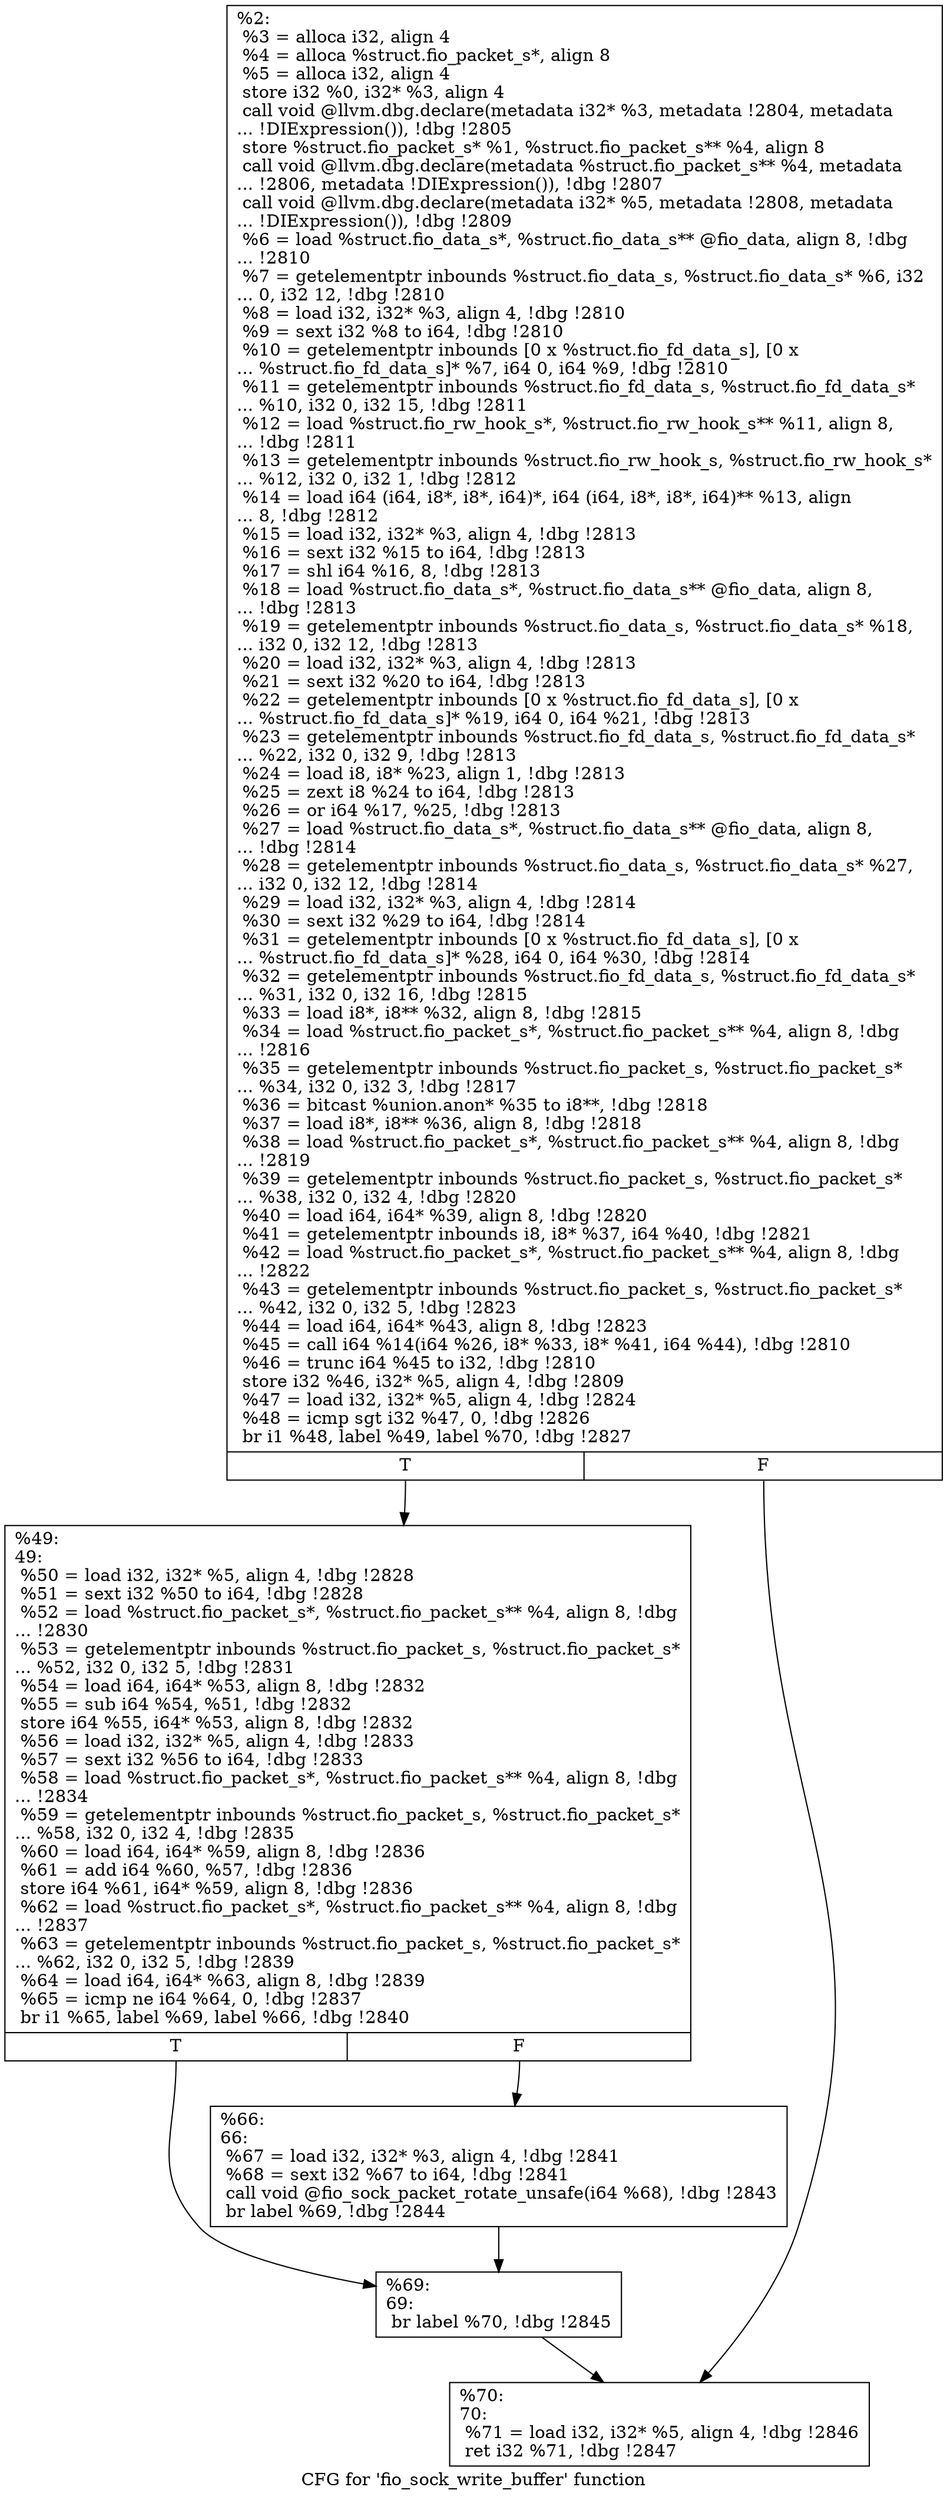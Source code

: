 digraph "CFG for 'fio_sock_write_buffer' function" {
	label="CFG for 'fio_sock_write_buffer' function";

	Node0x5568514c8b00 [shape=record,label="{%2:\l  %3 = alloca i32, align 4\l  %4 = alloca %struct.fio_packet_s*, align 8\l  %5 = alloca i32, align 4\l  store i32 %0, i32* %3, align 4\l  call void @llvm.dbg.declare(metadata i32* %3, metadata !2804, metadata\l... !DIExpression()), !dbg !2805\l  store %struct.fio_packet_s* %1, %struct.fio_packet_s** %4, align 8\l  call void @llvm.dbg.declare(metadata %struct.fio_packet_s** %4, metadata\l... !2806, metadata !DIExpression()), !dbg !2807\l  call void @llvm.dbg.declare(metadata i32* %5, metadata !2808, metadata\l... !DIExpression()), !dbg !2809\l  %6 = load %struct.fio_data_s*, %struct.fio_data_s** @fio_data, align 8, !dbg\l... !2810\l  %7 = getelementptr inbounds %struct.fio_data_s, %struct.fio_data_s* %6, i32\l... 0, i32 12, !dbg !2810\l  %8 = load i32, i32* %3, align 4, !dbg !2810\l  %9 = sext i32 %8 to i64, !dbg !2810\l  %10 = getelementptr inbounds [0 x %struct.fio_fd_data_s], [0 x\l... %struct.fio_fd_data_s]* %7, i64 0, i64 %9, !dbg !2810\l  %11 = getelementptr inbounds %struct.fio_fd_data_s, %struct.fio_fd_data_s*\l... %10, i32 0, i32 15, !dbg !2811\l  %12 = load %struct.fio_rw_hook_s*, %struct.fio_rw_hook_s** %11, align 8,\l... !dbg !2811\l  %13 = getelementptr inbounds %struct.fio_rw_hook_s, %struct.fio_rw_hook_s*\l... %12, i32 0, i32 1, !dbg !2812\l  %14 = load i64 (i64, i8*, i8*, i64)*, i64 (i64, i8*, i8*, i64)** %13, align\l... 8, !dbg !2812\l  %15 = load i32, i32* %3, align 4, !dbg !2813\l  %16 = sext i32 %15 to i64, !dbg !2813\l  %17 = shl i64 %16, 8, !dbg !2813\l  %18 = load %struct.fio_data_s*, %struct.fio_data_s** @fio_data, align 8,\l... !dbg !2813\l  %19 = getelementptr inbounds %struct.fio_data_s, %struct.fio_data_s* %18,\l... i32 0, i32 12, !dbg !2813\l  %20 = load i32, i32* %3, align 4, !dbg !2813\l  %21 = sext i32 %20 to i64, !dbg !2813\l  %22 = getelementptr inbounds [0 x %struct.fio_fd_data_s], [0 x\l... %struct.fio_fd_data_s]* %19, i64 0, i64 %21, !dbg !2813\l  %23 = getelementptr inbounds %struct.fio_fd_data_s, %struct.fio_fd_data_s*\l... %22, i32 0, i32 9, !dbg !2813\l  %24 = load i8, i8* %23, align 1, !dbg !2813\l  %25 = zext i8 %24 to i64, !dbg !2813\l  %26 = or i64 %17, %25, !dbg !2813\l  %27 = load %struct.fio_data_s*, %struct.fio_data_s** @fio_data, align 8,\l... !dbg !2814\l  %28 = getelementptr inbounds %struct.fio_data_s, %struct.fio_data_s* %27,\l... i32 0, i32 12, !dbg !2814\l  %29 = load i32, i32* %3, align 4, !dbg !2814\l  %30 = sext i32 %29 to i64, !dbg !2814\l  %31 = getelementptr inbounds [0 x %struct.fio_fd_data_s], [0 x\l... %struct.fio_fd_data_s]* %28, i64 0, i64 %30, !dbg !2814\l  %32 = getelementptr inbounds %struct.fio_fd_data_s, %struct.fio_fd_data_s*\l... %31, i32 0, i32 16, !dbg !2815\l  %33 = load i8*, i8** %32, align 8, !dbg !2815\l  %34 = load %struct.fio_packet_s*, %struct.fio_packet_s** %4, align 8, !dbg\l... !2816\l  %35 = getelementptr inbounds %struct.fio_packet_s, %struct.fio_packet_s*\l... %34, i32 0, i32 3, !dbg !2817\l  %36 = bitcast %union.anon* %35 to i8**, !dbg !2818\l  %37 = load i8*, i8** %36, align 8, !dbg !2818\l  %38 = load %struct.fio_packet_s*, %struct.fio_packet_s** %4, align 8, !dbg\l... !2819\l  %39 = getelementptr inbounds %struct.fio_packet_s, %struct.fio_packet_s*\l... %38, i32 0, i32 4, !dbg !2820\l  %40 = load i64, i64* %39, align 8, !dbg !2820\l  %41 = getelementptr inbounds i8, i8* %37, i64 %40, !dbg !2821\l  %42 = load %struct.fio_packet_s*, %struct.fio_packet_s** %4, align 8, !dbg\l... !2822\l  %43 = getelementptr inbounds %struct.fio_packet_s, %struct.fio_packet_s*\l... %42, i32 0, i32 5, !dbg !2823\l  %44 = load i64, i64* %43, align 8, !dbg !2823\l  %45 = call i64 %14(i64 %26, i8* %33, i8* %41, i64 %44), !dbg !2810\l  %46 = trunc i64 %45 to i32, !dbg !2810\l  store i32 %46, i32* %5, align 4, !dbg !2809\l  %47 = load i32, i32* %5, align 4, !dbg !2824\l  %48 = icmp sgt i32 %47, 0, !dbg !2826\l  br i1 %48, label %49, label %70, !dbg !2827\l|{<s0>T|<s1>F}}"];
	Node0x5568514c8b00:s0 -> Node0x5568514c9170;
	Node0x5568514c8b00:s1 -> Node0x5568514c9260;
	Node0x5568514c9170 [shape=record,label="{%49:\l49:                                               \l  %50 = load i32, i32* %5, align 4, !dbg !2828\l  %51 = sext i32 %50 to i64, !dbg !2828\l  %52 = load %struct.fio_packet_s*, %struct.fio_packet_s** %4, align 8, !dbg\l... !2830\l  %53 = getelementptr inbounds %struct.fio_packet_s, %struct.fio_packet_s*\l... %52, i32 0, i32 5, !dbg !2831\l  %54 = load i64, i64* %53, align 8, !dbg !2832\l  %55 = sub i64 %54, %51, !dbg !2832\l  store i64 %55, i64* %53, align 8, !dbg !2832\l  %56 = load i32, i32* %5, align 4, !dbg !2833\l  %57 = sext i32 %56 to i64, !dbg !2833\l  %58 = load %struct.fio_packet_s*, %struct.fio_packet_s** %4, align 8, !dbg\l... !2834\l  %59 = getelementptr inbounds %struct.fio_packet_s, %struct.fio_packet_s*\l... %58, i32 0, i32 4, !dbg !2835\l  %60 = load i64, i64* %59, align 8, !dbg !2836\l  %61 = add i64 %60, %57, !dbg !2836\l  store i64 %61, i64* %59, align 8, !dbg !2836\l  %62 = load %struct.fio_packet_s*, %struct.fio_packet_s** %4, align 8, !dbg\l... !2837\l  %63 = getelementptr inbounds %struct.fio_packet_s, %struct.fio_packet_s*\l... %62, i32 0, i32 5, !dbg !2839\l  %64 = load i64, i64* %63, align 8, !dbg !2839\l  %65 = icmp ne i64 %64, 0, !dbg !2837\l  br i1 %65, label %69, label %66, !dbg !2840\l|{<s0>T|<s1>F}}"];
	Node0x5568514c9170:s0 -> Node0x5568514c9210;
	Node0x5568514c9170:s1 -> Node0x5568514c91c0;
	Node0x5568514c91c0 [shape=record,label="{%66:\l66:                                               \l  %67 = load i32, i32* %3, align 4, !dbg !2841\l  %68 = sext i32 %67 to i64, !dbg !2841\l  call void @fio_sock_packet_rotate_unsafe(i64 %68), !dbg !2843\l  br label %69, !dbg !2844\l}"];
	Node0x5568514c91c0 -> Node0x5568514c9210;
	Node0x5568514c9210 [shape=record,label="{%69:\l69:                                               \l  br label %70, !dbg !2845\l}"];
	Node0x5568514c9210 -> Node0x5568514c9260;
	Node0x5568514c9260 [shape=record,label="{%70:\l70:                                               \l  %71 = load i32, i32* %5, align 4, !dbg !2846\l  ret i32 %71, !dbg !2847\l}"];
}
